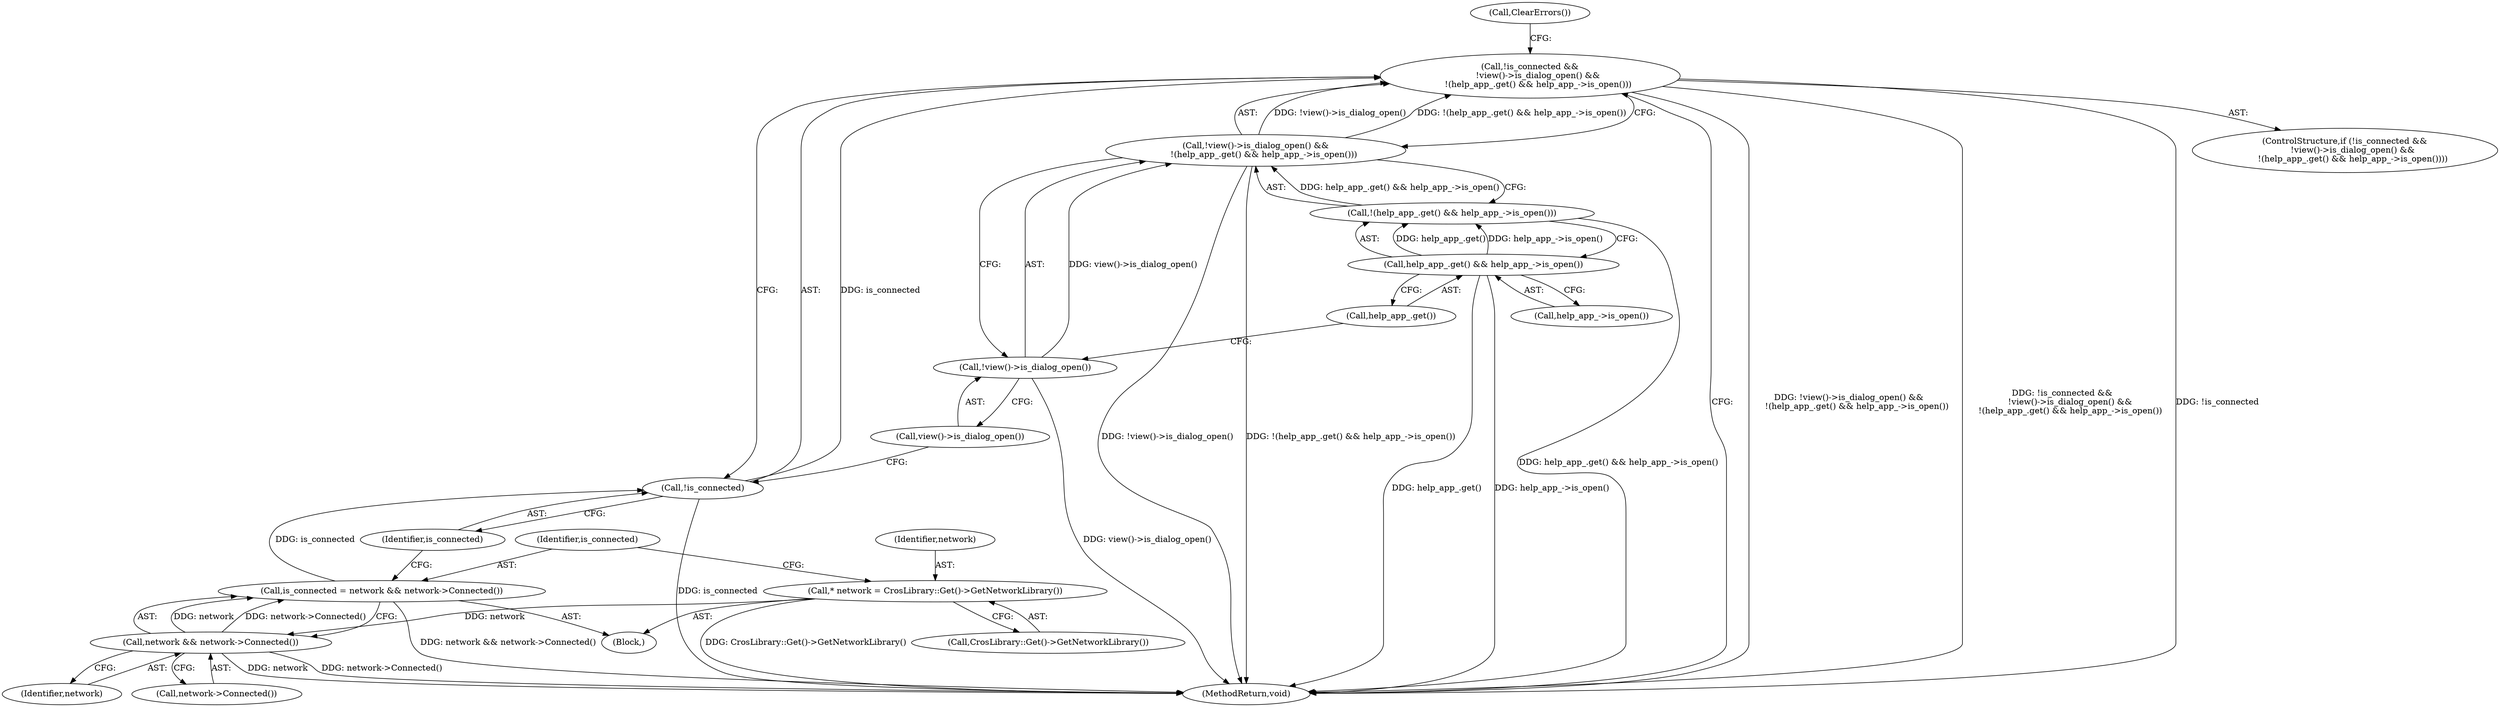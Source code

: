digraph "0_Chrome_648cbc15a6830523b3a4eb78d674f059bd2a7ce9@API" {
"1000115" [label="(Call,!is_connected &&\n      !view()->is_dialog_open() &&\n      !(help_app_.get() && help_app_->is_open()))"];
"1000116" [label="(Call,!is_connected)"];
"1000109" [label="(Call,is_connected = network && network->Connected())"];
"1000111" [label="(Call,network && network->Connected())"];
"1000105" [label="(Call,* network = CrosLibrary::Get()->GetNetworkLibrary())"];
"1000118" [label="(Call,!view()->is_dialog_open() &&\n      !(help_app_.get() && help_app_->is_open()))"];
"1000119" [label="(Call,!view()->is_dialog_open())"];
"1000121" [label="(Call,!(help_app_.get() && help_app_->is_open()))"];
"1000122" [label="(Call,help_app_.get() && help_app_->is_open())"];
"1000105" [label="(Call,* network = CrosLibrary::Get()->GetNetworkLibrary())"];
"1000112" [label="(Identifier,network)"];
"1000115" [label="(Call,!is_connected &&\n      !view()->is_dialog_open() &&\n      !(help_app_.get() && help_app_->is_open()))"];
"1000150" [label="(MethodReturn,void)"];
"1000116" [label="(Call,!is_connected)"];
"1000119" [label="(Call,!view()->is_dialog_open())"];
"1000126" [label="(Call,ClearErrors())"];
"1000123" [label="(Call,help_app_.get())"];
"1000117" [label="(Identifier,is_connected)"];
"1000121" [label="(Call,!(help_app_.get() && help_app_->is_open()))"];
"1000110" [label="(Identifier,is_connected)"];
"1000111" [label="(Call,network && network->Connected())"];
"1000120" [label="(Call,view()->is_dialog_open())"];
"1000124" [label="(Call,help_app_->is_open())"];
"1000101" [label="(Block,)"];
"1000122" [label="(Call,help_app_.get() && help_app_->is_open())"];
"1000114" [label="(ControlStructure,if (!is_connected &&\n      !view()->is_dialog_open() &&\n      !(help_app_.get() && help_app_->is_open())))"];
"1000109" [label="(Call,is_connected = network && network->Connected())"];
"1000107" [label="(Call,CrosLibrary::Get()->GetNetworkLibrary())"];
"1000118" [label="(Call,!view()->is_dialog_open() &&\n      !(help_app_.get() && help_app_->is_open()))"];
"1000113" [label="(Call,network->Connected())"];
"1000106" [label="(Identifier,network)"];
"1000115" -> "1000114"  [label="AST: "];
"1000115" -> "1000116"  [label="CFG: "];
"1000115" -> "1000118"  [label="CFG: "];
"1000116" -> "1000115"  [label="AST: "];
"1000118" -> "1000115"  [label="AST: "];
"1000126" -> "1000115"  [label="CFG: "];
"1000150" -> "1000115"  [label="CFG: "];
"1000115" -> "1000150"  [label="DDG: !view()->is_dialog_open() &&\n      !(help_app_.get() && help_app_->is_open())"];
"1000115" -> "1000150"  [label="DDG: !is_connected &&\n      !view()->is_dialog_open() &&\n      !(help_app_.get() && help_app_->is_open())"];
"1000115" -> "1000150"  [label="DDG: !is_connected"];
"1000116" -> "1000115"  [label="DDG: is_connected"];
"1000118" -> "1000115"  [label="DDG: !view()->is_dialog_open()"];
"1000118" -> "1000115"  [label="DDG: !(help_app_.get() && help_app_->is_open())"];
"1000116" -> "1000117"  [label="CFG: "];
"1000117" -> "1000116"  [label="AST: "];
"1000120" -> "1000116"  [label="CFG: "];
"1000116" -> "1000150"  [label="DDG: is_connected"];
"1000109" -> "1000116"  [label="DDG: is_connected"];
"1000109" -> "1000101"  [label="AST: "];
"1000109" -> "1000111"  [label="CFG: "];
"1000110" -> "1000109"  [label="AST: "];
"1000111" -> "1000109"  [label="AST: "];
"1000117" -> "1000109"  [label="CFG: "];
"1000109" -> "1000150"  [label="DDG: network && network->Connected()"];
"1000111" -> "1000109"  [label="DDG: network"];
"1000111" -> "1000109"  [label="DDG: network->Connected()"];
"1000111" -> "1000112"  [label="CFG: "];
"1000111" -> "1000113"  [label="CFG: "];
"1000112" -> "1000111"  [label="AST: "];
"1000113" -> "1000111"  [label="AST: "];
"1000111" -> "1000150"  [label="DDG: network"];
"1000111" -> "1000150"  [label="DDG: network->Connected()"];
"1000105" -> "1000111"  [label="DDG: network"];
"1000105" -> "1000101"  [label="AST: "];
"1000105" -> "1000107"  [label="CFG: "];
"1000106" -> "1000105"  [label="AST: "];
"1000107" -> "1000105"  [label="AST: "];
"1000110" -> "1000105"  [label="CFG: "];
"1000105" -> "1000150"  [label="DDG: CrosLibrary::Get()->GetNetworkLibrary()"];
"1000118" -> "1000119"  [label="CFG: "];
"1000118" -> "1000121"  [label="CFG: "];
"1000119" -> "1000118"  [label="AST: "];
"1000121" -> "1000118"  [label="AST: "];
"1000118" -> "1000150"  [label="DDG: !view()->is_dialog_open()"];
"1000118" -> "1000150"  [label="DDG: !(help_app_.get() && help_app_->is_open())"];
"1000119" -> "1000118"  [label="DDG: view()->is_dialog_open()"];
"1000121" -> "1000118"  [label="DDG: help_app_.get() && help_app_->is_open()"];
"1000119" -> "1000120"  [label="CFG: "];
"1000120" -> "1000119"  [label="AST: "];
"1000123" -> "1000119"  [label="CFG: "];
"1000119" -> "1000150"  [label="DDG: view()->is_dialog_open()"];
"1000121" -> "1000122"  [label="CFG: "];
"1000122" -> "1000121"  [label="AST: "];
"1000121" -> "1000150"  [label="DDG: help_app_.get() && help_app_->is_open()"];
"1000122" -> "1000121"  [label="DDG: help_app_.get()"];
"1000122" -> "1000121"  [label="DDG: help_app_->is_open()"];
"1000122" -> "1000123"  [label="CFG: "];
"1000122" -> "1000124"  [label="CFG: "];
"1000123" -> "1000122"  [label="AST: "];
"1000124" -> "1000122"  [label="AST: "];
"1000122" -> "1000150"  [label="DDG: help_app_.get()"];
"1000122" -> "1000150"  [label="DDG: help_app_->is_open()"];
}
